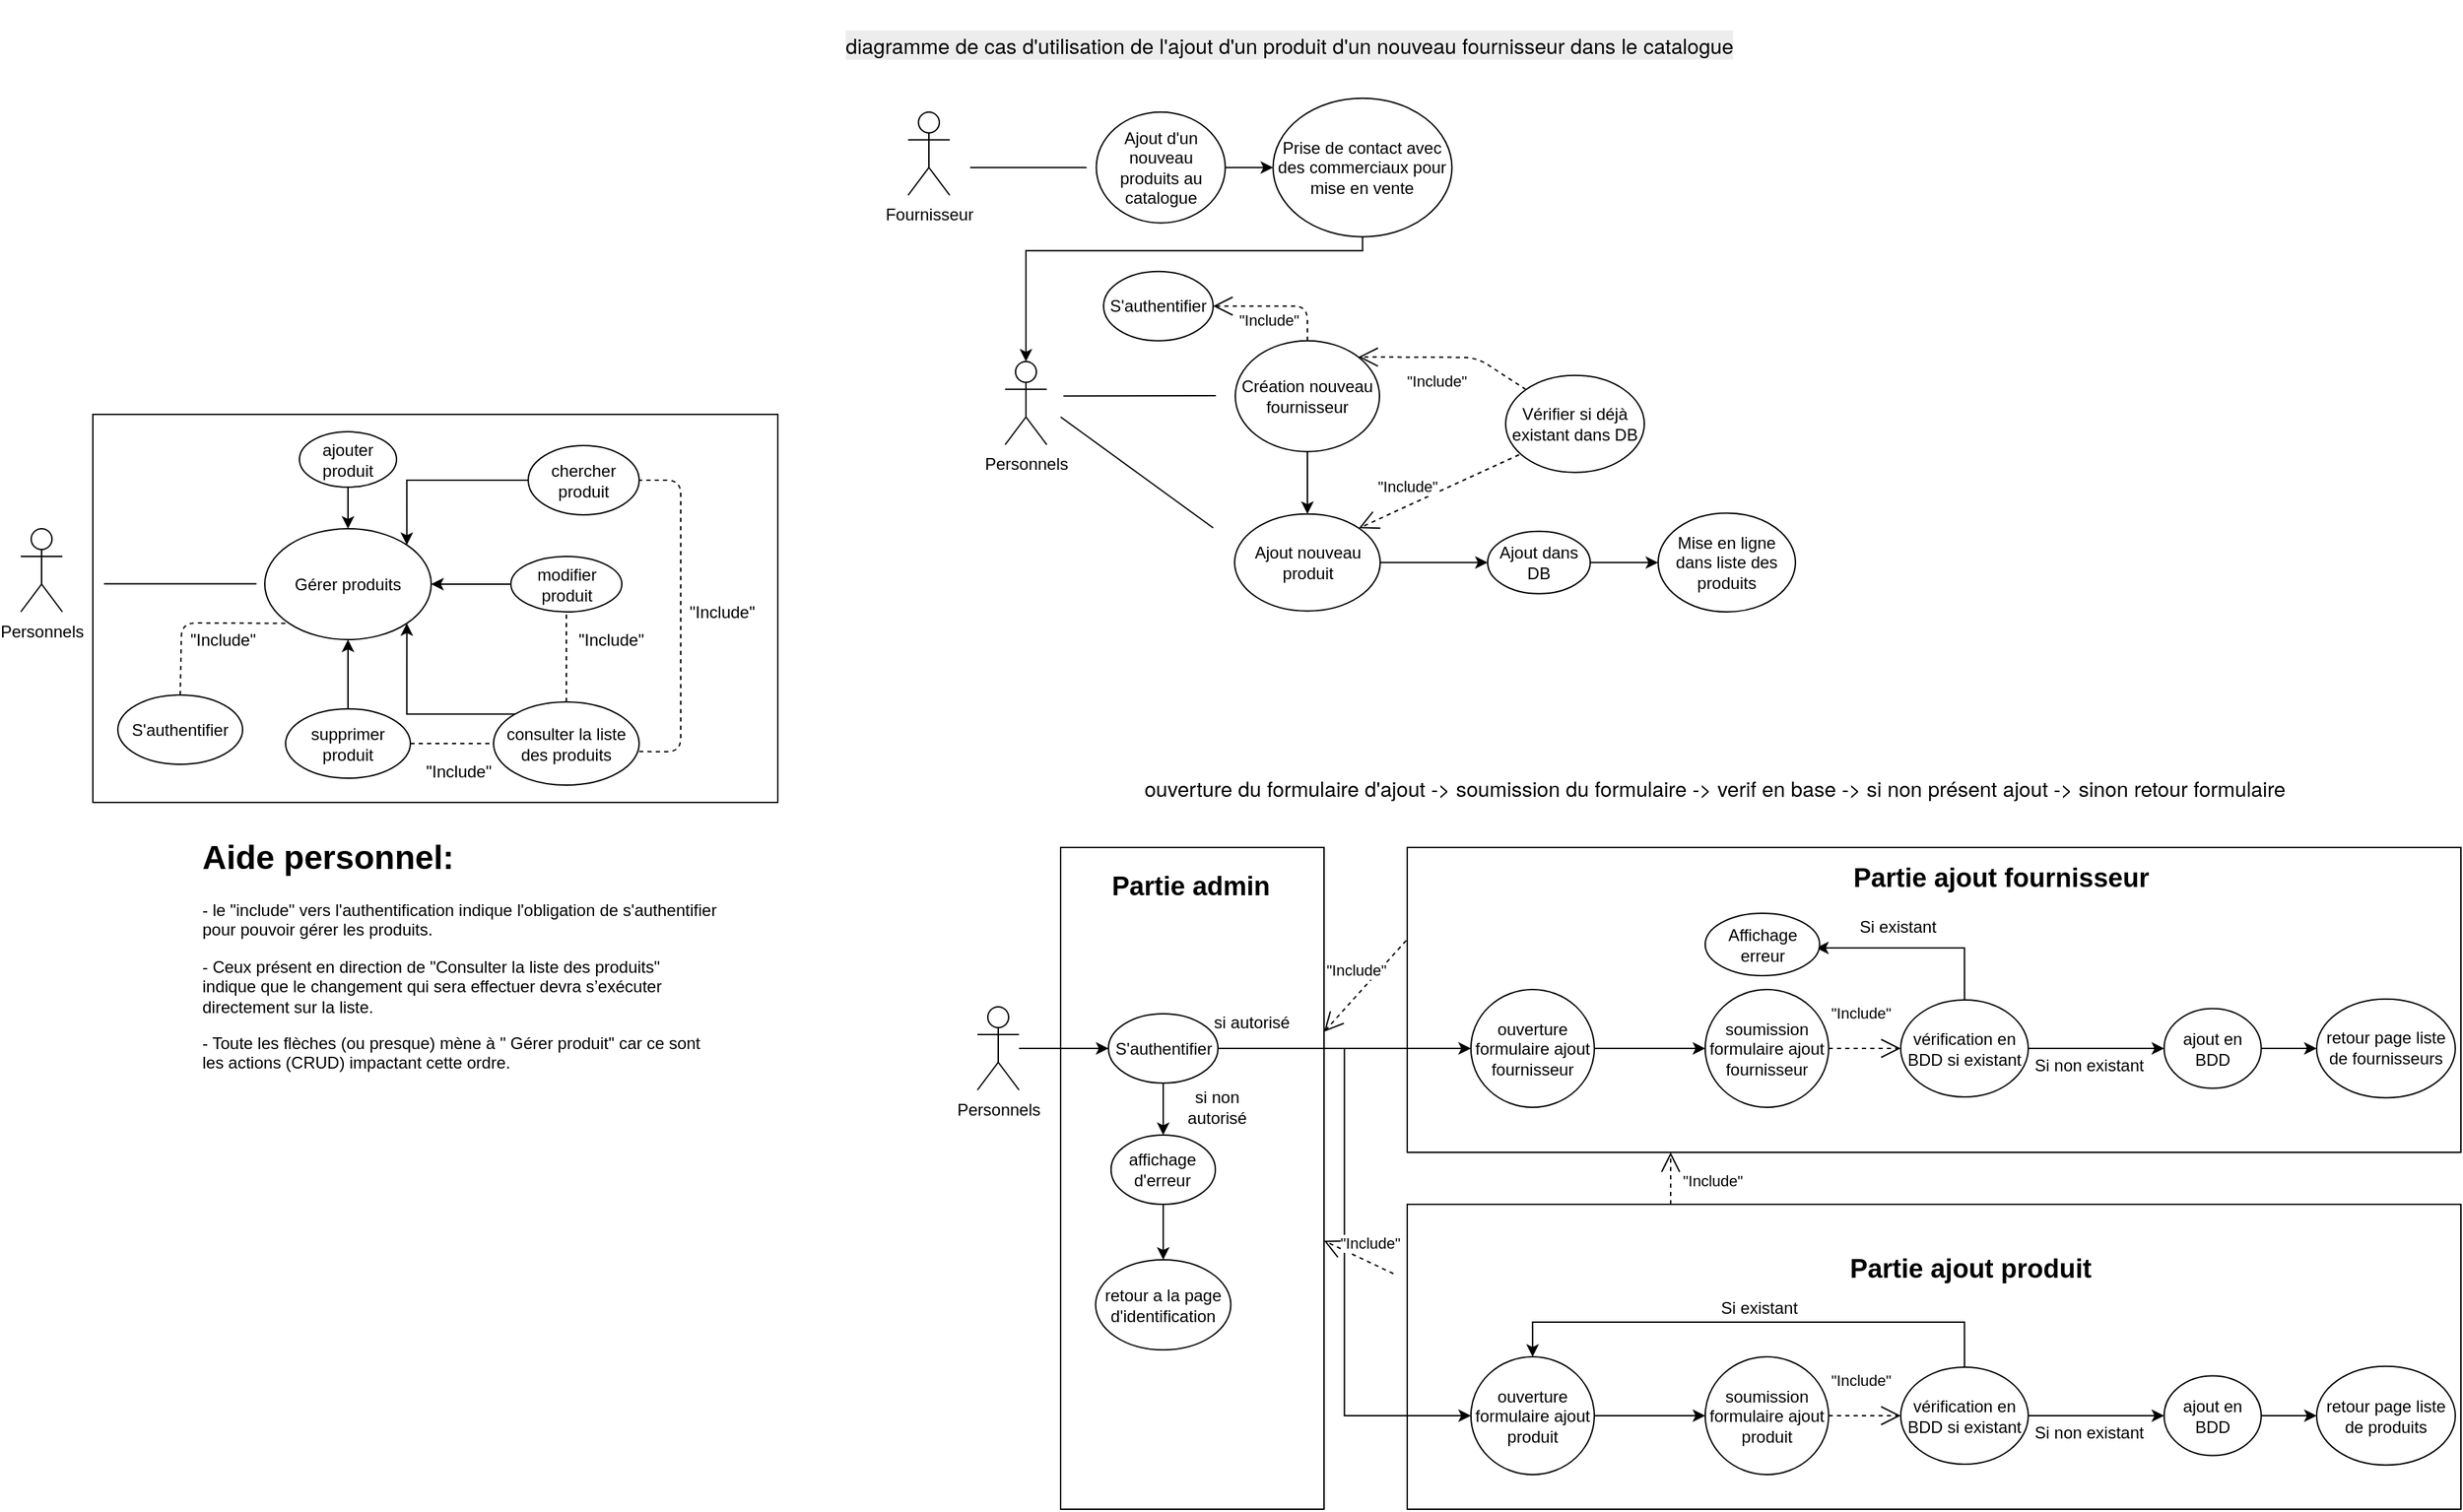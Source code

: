 <mxfile version="12.9.10" type="device"><diagram id="XnaldSU0xr0UdH29Sw-9" name="Page-1"><mxGraphModel dx="2839" dy="1763" grid="1" gridSize="10" guides="1" tooltips="1" connect="1" arrows="1" fold="1" page="1" pageScale="1" pageWidth="827" pageHeight="1169" math="0" shadow="0"><root><mxCell id="0"/><mxCell id="1" parent="0"/><mxCell id="Xc7X85sQvAay2hbEUfKo-37" value="Personnels" style="shape=umlActor;verticalLabelPosition=bottom;labelBackgroundColor=#ffffff;verticalAlign=top;html=1;outlineConnect=0;" parent="1" vertex="1"><mxGeometry x="-1310" y="-37.5" width="30" height="60" as="geometry"/></mxCell><mxCell id="bXSsqLZKXft0pAJE5yca-9" value="Gérer produits" style="ellipse;whiteSpace=wrap;html=1;" parent="1" vertex="1"><mxGeometry x="-1134" y="-37.5" width="120" height="80" as="geometry"/></mxCell><mxCell id="bXSsqLZKXft0pAJE5yca-13" style="edgeStyle=orthogonalEdgeStyle;rounded=0;orthogonalLoop=1;jettySize=auto;html=1;" parent="1" source="bXSsqLZKXft0pAJE5yca-10" target="bXSsqLZKXft0pAJE5yca-9" edge="1"><mxGeometry relative="1" as="geometry"/></mxCell><mxCell id="bXSsqLZKXft0pAJE5yca-10" value="ajouter produit" style="ellipse;whiteSpace=wrap;html=1;" parent="1" vertex="1"><mxGeometry x="-1109" y="-107.5" width="70" height="40" as="geometry"/></mxCell><mxCell id="bXSsqLZKXft0pAJE5yca-16" style="edgeStyle=orthogonalEdgeStyle;rounded=0;orthogonalLoop=1;jettySize=auto;html=1;exitX=0;exitY=0.5;exitDx=0;exitDy=0;entryX=1;entryY=0;entryDx=0;entryDy=0;" parent="1" source="bXSsqLZKXft0pAJE5yca-11" target="bXSsqLZKXft0pAJE5yca-9" edge="1"><mxGeometry relative="1" as="geometry"/></mxCell><mxCell id="bXSsqLZKXft0pAJE5yca-11" value="chercher produit" style="ellipse;whiteSpace=wrap;html=1;" parent="1" vertex="1"><mxGeometry x="-944" y="-97.5" width="80" height="50" as="geometry"/></mxCell><mxCell id="bXSsqLZKXft0pAJE5yca-30" style="edgeStyle=orthogonalEdgeStyle;rounded=0;orthogonalLoop=1;jettySize=auto;html=1;entryX=1;entryY=0.5;entryDx=0;entryDy=0;" parent="1" source="bXSsqLZKXft0pAJE5yca-12" target="bXSsqLZKXft0pAJE5yca-9" edge="1"><mxGeometry relative="1" as="geometry"/></mxCell><mxCell id="bXSsqLZKXft0pAJE5yca-12" value="modifier produit" style="ellipse;whiteSpace=wrap;html=1;" parent="1" vertex="1"><mxGeometry x="-956.5" y="-17.5" width="80" height="40" as="geometry"/></mxCell><mxCell id="bXSsqLZKXft0pAJE5yca-31" style="edgeStyle=orthogonalEdgeStyle;rounded=0;orthogonalLoop=1;jettySize=auto;html=1;exitX=0;exitY=0;exitDx=0;exitDy=0;entryX=1;entryY=1;entryDx=0;entryDy=0;" parent="1" source="bXSsqLZKXft0pAJE5yca-14" target="bXSsqLZKXft0pAJE5yca-9" edge="1"><mxGeometry relative="1" as="geometry"/></mxCell><mxCell id="bXSsqLZKXft0pAJE5yca-14" value="consulter la liste des produits" style="ellipse;whiteSpace=wrap;html=1;" parent="1" vertex="1"><mxGeometry x="-969" y="87.5" width="105" height="60" as="geometry"/></mxCell><mxCell id="bXSsqLZKXft0pAJE5yca-36" style="edgeStyle=orthogonalEdgeStyle;rounded=0;orthogonalLoop=1;jettySize=auto;html=1;" parent="1" source="bXSsqLZKXft0pAJE5yca-15" target="bXSsqLZKXft0pAJE5yca-9" edge="1"><mxGeometry relative="1" as="geometry"/></mxCell><mxCell id="bXSsqLZKXft0pAJE5yca-15" value="supprimer produit" style="ellipse;whiteSpace=wrap;html=1;" parent="1" vertex="1"><mxGeometry x="-1119" y="92.5" width="90" height="50" as="geometry"/></mxCell><mxCell id="bXSsqLZKXft0pAJE5yca-21" value="" style="endArrow=none;dashed=1;html=1;entryX=1;entryY=0.5;entryDx=0;entryDy=0;exitX=1;exitY=0.596;exitDx=0;exitDy=0;exitPerimeter=0;" parent="1" source="bXSsqLZKXft0pAJE5yca-14" target="bXSsqLZKXft0pAJE5yca-11" edge="1"><mxGeometry width="50" height="50" relative="1" as="geometry"><mxPoint x="-994" y="122.5" as="sourcePoint"/><mxPoint x="-944" y="72.5" as="targetPoint"/><Array as="points"><mxPoint x="-834" y="123.5"/><mxPoint x="-834" y="-72.5"/></Array></mxGeometry></mxCell><mxCell id="bXSsqLZKXft0pAJE5yca-22" value="&quot;Include&quot;" style="text;html=1;strokeColor=none;fillColor=none;align=center;verticalAlign=middle;whiteSpace=wrap;rounded=0;" parent="1" vertex="1"><mxGeometry x="-824" y="12.5" width="40" height="20" as="geometry"/></mxCell><mxCell id="bXSsqLZKXft0pAJE5yca-23" value="" style="endArrow=none;dashed=1;html=1;entryX=0;entryY=1;entryDx=0;entryDy=0;exitX=0.5;exitY=0;exitDx=0;exitDy=0;" parent="1" source="bXSsqLZKXft0pAJE5yca-24" target="bXSsqLZKXft0pAJE5yca-9" edge="1"><mxGeometry width="50" height="50" relative="1" as="geometry"><mxPoint x="-1104" y="232.5" as="sourcePoint"/><mxPoint x="-1054" y="182.5" as="targetPoint"/><Array as="points"><mxPoint x="-1194" y="30.5"/></Array></mxGeometry></mxCell><mxCell id="bXSsqLZKXft0pAJE5yca-24" value="S'authentifier" style="ellipse;whiteSpace=wrap;html=1;" parent="1" vertex="1"><mxGeometry x="-1240" y="82.5" width="90" height="50" as="geometry"/></mxCell><mxCell id="bXSsqLZKXft0pAJE5yca-25" value="" style="endArrow=none;dashed=1;html=1;entryX=0.5;entryY=1;entryDx=0;entryDy=0;" parent="1" source="bXSsqLZKXft0pAJE5yca-14" target="bXSsqLZKXft0pAJE5yca-12" edge="1"><mxGeometry width="50" height="50" relative="1" as="geometry"><mxPoint x="-994" y="122.5" as="sourcePoint"/><mxPoint x="-944" y="72.5" as="targetPoint"/></mxGeometry></mxCell><mxCell id="bXSsqLZKXft0pAJE5yca-26" value="&quot;Include&quot;" style="text;html=1;strokeColor=none;fillColor=none;align=center;verticalAlign=middle;whiteSpace=wrap;rounded=0;" parent="1" vertex="1"><mxGeometry x="-1014" y="127.5" width="40" height="20" as="geometry"/></mxCell><mxCell id="bXSsqLZKXft0pAJE5yca-27" value="&quot;Include&quot;" style="text;html=1;strokeColor=none;fillColor=none;align=center;verticalAlign=middle;whiteSpace=wrap;rounded=0;" parent="1" vertex="1"><mxGeometry x="-904" y="32.5" width="40" height="20" as="geometry"/></mxCell><mxCell id="bXSsqLZKXft0pAJE5yca-28" value="" style="endArrow=none;dashed=1;html=1;entryX=0;entryY=0.5;entryDx=0;entryDy=0;exitX=1;exitY=0.5;exitDx=0;exitDy=0;" parent="1" source="bXSsqLZKXft0pAJE5yca-15" target="bXSsqLZKXft0pAJE5yca-14" edge="1"><mxGeometry width="50" height="50" relative="1" as="geometry"><mxPoint x="-899" y="122.5" as="sourcePoint"/><mxPoint x="-899" y="72.5" as="targetPoint"/><Array as="points"/></mxGeometry></mxCell><mxCell id="bXSsqLZKXft0pAJE5yca-29" value="&quot;Include&quot;" style="text;html=1;strokeColor=none;fillColor=none;align=center;verticalAlign=middle;whiteSpace=wrap;rounded=0;" parent="1" vertex="1"><mxGeometry x="-1184" y="32.5" width="40" height="20" as="geometry"/></mxCell><mxCell id="bXSsqLZKXft0pAJE5yca-34" value="&lt;h1&gt;Aide personnel:&lt;/h1&gt;&lt;p&gt;- le &quot;include&quot; vers l'authentification indique l'obligation de s'authentifier pour pouvoir gérer les produits.&lt;/p&gt;&lt;p&gt;- Ceux présent en direction de &quot;Consulter la liste des produits&quot; indique que le changement qui sera effectuer devra s’exécuter directement sur la liste.&lt;/p&gt;&lt;p&gt;- Toute les flèches (ou presque) mène à &quot; Gérer produit&quot; car ce sont les actions (CRUD) impactant cette ordre.&lt;/p&gt;" style="text;html=1;strokeColor=none;fillColor=none;spacing=5;spacingTop=-20;whiteSpace=wrap;overflow=hidden;rounded=0;" parent="1" vertex="1"><mxGeometry x="-1184" y="180" width="380" height="190" as="geometry"/></mxCell><mxCell id="bXSsqLZKXft0pAJE5yca-35" value="" style="endArrow=none;html=1;" parent="1" edge="1"><mxGeometry width="50" height="50" relative="1" as="geometry"><mxPoint x="-1250" y="2.3" as="sourcePoint"/><mxPoint x="-1140" y="2.3" as="targetPoint"/></mxGeometry></mxCell><mxCell id="bXSsqLZKXft0pAJE5yca-53" value="" style="rounded=0;whiteSpace=wrap;html=1;fillColor=none;" parent="1" vertex="1"><mxGeometry x="-1258" y="-120" width="494" height="280" as="geometry"/></mxCell><mxCell id="hPzCIm_qVKe8qw9K_JzS-79" style="edgeStyle=orthogonalEdgeStyle;rounded=0;orthogonalLoop=1;jettySize=auto;html=1;entryX=0;entryY=0.5;entryDx=0;entryDy=0;" edge="1" parent="1" source="bXSsqLZKXft0pAJE5yca-55" target="bXSsqLZKXft0pAJE5yca-70"><mxGeometry relative="1" as="geometry"/></mxCell><mxCell id="bXSsqLZKXft0pAJE5yca-55" value="Personnels" style="shape=umlActor;verticalLabelPosition=bottom;labelBackgroundColor=#ffffff;verticalAlign=top;html=1;outlineConnect=0;" parent="1" vertex="1"><mxGeometry x="-620" y="307.5" width="30" height="60" as="geometry"/></mxCell><mxCell id="hPzCIm_qVKe8qw9K_JzS-60" style="edgeStyle=orthogonalEdgeStyle;rounded=0;orthogonalLoop=1;jettySize=auto;html=1;entryX=0.5;entryY=0;entryDx=0;entryDy=0;" edge="1" parent="1" source="bXSsqLZKXft0pAJE5yca-70" target="hPzCIm_qVKe8qw9K_JzS-59"><mxGeometry relative="1" as="geometry"/></mxCell><mxCell id="hPzCIm_qVKe8qw9K_JzS-63" style="edgeStyle=orthogonalEdgeStyle;rounded=0;orthogonalLoop=1;jettySize=auto;html=1;entryX=0;entryY=0.5;entryDx=0;entryDy=0;" edge="1" parent="1" source="bXSsqLZKXft0pAJE5yca-70" target="pi2UyzKv4McV93foNsn3-2"><mxGeometry relative="1" as="geometry"><mxPoint x="-310" y="341" as="targetPoint"/></mxGeometry></mxCell><mxCell id="hPzCIm_qVKe8qw9K_JzS-78" style="edgeStyle=orthogonalEdgeStyle;rounded=0;orthogonalLoop=1;jettySize=auto;html=1;entryX=0;entryY=0.5;entryDx=0;entryDy=0;" edge="1" parent="1" source="bXSsqLZKXft0pAJE5yca-70" target="pi2UyzKv4McV93foNsn3-33"><mxGeometry relative="1" as="geometry"><mxPoint x="-370" y="560" as="targetPoint"/></mxGeometry></mxCell><mxCell id="bXSsqLZKXft0pAJE5yca-70" value="S'authentifier" style="ellipse;whiteSpace=wrap;html=1;" parent="1" vertex="1"><mxGeometry x="-525.5" y="312.5" width="79" height="50" as="geometry"/></mxCell><mxCell id="bXSsqLZKXft0pAJE5yca-80" value="&lt;h1&gt;&lt;span style=&quot;font-family: &amp;#34;whitney&amp;#34; , &amp;#34;helvetica neue&amp;#34; , &amp;#34;helvetica&amp;#34; , &amp;#34;arial&amp;#34; , sans-serif ; font-size: 15px ; font-weight: 400 ; background-color: rgba(4 , 4 , 5 , 0.07)&quot;&gt;diagramme de cas d'utilisation de l'ajout d'un produit d'un nouveau fournisseur dans le catalogue&lt;/span&gt;&lt;br&gt;&lt;/h1&gt;" style="text;html=1;strokeColor=none;fillColor=none;spacing=5;spacingTop=-20;whiteSpace=wrap;overflow=hidden;rounded=0;" parent="1" vertex="1"><mxGeometry x="-720" y="-408.13" width="660" height="40" as="geometry"/></mxCell><mxCell id="pi2UyzKv4McV93foNsn3-8" value="" style="edgeStyle=orthogonalEdgeStyle;rounded=0;orthogonalLoop=1;jettySize=auto;html=1;" parent="1" source="pi2UyzKv4McV93foNsn3-2" target="pi2UyzKv4McV93foNsn3-7" edge="1"><mxGeometry relative="1" as="geometry"/></mxCell><mxCell id="pi2UyzKv4McV93foNsn3-2" value="ouverture formulaire ajout fournisseur" style="ellipse;whiteSpace=wrap;html=1;" parent="1" vertex="1"><mxGeometry x="-264.06" y="295" width="89" height="85" as="geometry"/></mxCell><mxCell id="pi2UyzKv4McV93foNsn3-7" value="soumission formulaire ajout fournisseur" style="ellipse;whiteSpace=wrap;html=1;" parent="1" vertex="1"><mxGeometry x="-95.06" y="295" width="89" height="85" as="geometry"/></mxCell><mxCell id="pi2UyzKv4McV93foNsn3-3" value="&lt;span style=&quot;font-family: &amp;#34;whitney&amp;#34; , &amp;#34;helvetica neue&amp;#34; , &amp;#34;helvetica&amp;#34; , &amp;#34;arial&amp;#34; , sans-serif ; font-size: 15px&quot;&gt;ouverture du formulaire d'ajout -&amp;gt; soumission du formulaire&amp;nbsp;-&amp;gt; verif en base -&amp;gt; si non présent ajout -&amp;gt; sinon retour formulaire&lt;/span&gt;" style="text;html=1;strokeColor=none;fillColor=none;align=center;verticalAlign=middle;whiteSpace=wrap;rounded=0;" parent="1" vertex="1"><mxGeometry x="-513.5" y="140" width="850" height="20" as="geometry"/></mxCell><mxCell id="pi2UyzKv4McV93foNsn3-9" value="&quot;Include&quot;" style="endArrow=open;endSize=12;dashed=1;html=1;entryX=0;entryY=0.5;entryDx=0;entryDy=0;exitX=1;exitY=0.5;exitDx=0;exitDy=0;" parent="1" source="pi2UyzKv4McV93foNsn3-7" target="pi2UyzKv4McV93foNsn3-10" edge="1"><mxGeometry x="-0.111" y="26" width="160" relative="1" as="geometry"><mxPoint x="-50.06" y="290" as="sourcePoint"/><mxPoint x="-54.06" y="220" as="targetPoint"/><Array as="points"/><mxPoint as="offset"/></mxGeometry></mxCell><mxCell id="pi2UyzKv4McV93foNsn3-30" value="" style="edgeStyle=orthogonalEdgeStyle;rounded=0;orthogonalLoop=1;jettySize=auto;html=1;" parent="1" source="pi2UyzKv4McV93foNsn3-10" target="pi2UyzKv4McV93foNsn3-29" edge="1"><mxGeometry relative="1" as="geometry"/></mxCell><mxCell id="hPzCIm_qVKe8qw9K_JzS-7" value="" style="edgeStyle=orthogonalEdgeStyle;rounded=0;orthogonalLoop=1;jettySize=auto;html=1;" edge="1" parent="1" source="pi2UyzKv4McV93foNsn3-10"><mxGeometry relative="1" as="geometry"><mxPoint x="-15.065" y="265" as="targetPoint"/><Array as="points"><mxPoint x="91.94" y="265"/></Array></mxGeometry></mxCell><mxCell id="pi2UyzKv4McV93foNsn3-10" value="vérification en BDD si existant" style="ellipse;whiteSpace=wrap;html=1;" parent="1" vertex="1"><mxGeometry x="45.94" y="302.5" width="92" height="70" as="geometry"/></mxCell><mxCell id="pi2UyzKv4McV93foNsn3-43" value="" style="edgeStyle=orthogonalEdgeStyle;rounded=0;orthogonalLoop=1;jettySize=auto;html=1;" parent="1" source="pi2UyzKv4McV93foNsn3-29" target="pi2UyzKv4McV93foNsn3-42" edge="1"><mxGeometry relative="1" as="geometry"/></mxCell><mxCell id="pi2UyzKv4McV93foNsn3-29" value="ajout en BDD" style="ellipse;whiteSpace=wrap;html=1;" parent="1" vertex="1"><mxGeometry x="235.94" y="308.75" width="70" height="57.5" as="geometry"/></mxCell><mxCell id="pi2UyzKv4McV93foNsn3-42" value="retour page liste de fournisseurs" style="ellipse;whiteSpace=wrap;html=1;" parent="1" vertex="1"><mxGeometry x="345.94" y="301.87" width="100" height="71.25" as="geometry"/></mxCell><mxCell id="pi2UyzKv4McV93foNsn3-17" value="Si existant" style="text;html=1;strokeColor=none;fillColor=none;align=center;verticalAlign=middle;whiteSpace=wrap;rounded=0;" parent="1" vertex="1"><mxGeometry x="-6.06" y="240" width="100" height="20" as="geometry"/></mxCell><mxCell id="pi2UyzKv4McV93foNsn3-31" value="Si non existant" style="text;html=1;strokeColor=none;fillColor=none;align=center;verticalAlign=middle;whiteSpace=wrap;rounded=0;" parent="1" vertex="1"><mxGeometry x="137.94" y="340" width="88" height="20" as="geometry"/></mxCell><mxCell id="pi2UyzKv4McV93foNsn3-32" value="" style="edgeStyle=orthogonalEdgeStyle;rounded=0;orthogonalLoop=1;jettySize=auto;html=1;" parent="1" source="pi2UyzKv4McV93foNsn3-33" target="pi2UyzKv4McV93foNsn3-34" edge="1"><mxGeometry relative="1" as="geometry"/></mxCell><mxCell id="pi2UyzKv4McV93foNsn3-33" value="ouverture formulaire ajout produit" style="ellipse;whiteSpace=wrap;html=1;" parent="1" vertex="1"><mxGeometry x="-264.06" y="560" width="89" height="85" as="geometry"/></mxCell><mxCell id="pi2UyzKv4McV93foNsn3-34" value="soumission formulaire ajout produit" style="ellipse;whiteSpace=wrap;html=1;" parent="1" vertex="1"><mxGeometry x="-95.06" y="560" width="89" height="85" as="geometry"/></mxCell><mxCell id="pi2UyzKv4McV93foNsn3-35" value="&quot;Include&quot;" style="endArrow=open;endSize=12;dashed=1;html=1;entryX=0;entryY=0.5;entryDx=0;entryDy=0;exitX=1;exitY=0.5;exitDx=0;exitDy=0;" parent="1" source="pi2UyzKv4McV93foNsn3-34" target="pi2UyzKv4McV93foNsn3-38" edge="1"><mxGeometry x="-0.111" y="26" width="160" relative="1" as="geometry"><mxPoint x="-50.06" y="555" as="sourcePoint"/><mxPoint x="-54.06" y="485" as="targetPoint"/><Array as="points"/><mxPoint as="offset"/></mxGeometry></mxCell><mxCell id="pi2UyzKv4McV93foNsn3-36" style="edgeStyle=orthogonalEdgeStyle;rounded=0;orthogonalLoop=1;jettySize=auto;html=1;entryX=0.5;entryY=0;entryDx=0;entryDy=0;exitX=0.5;exitY=0;exitDx=0;exitDy=0;" parent="1" source="pi2UyzKv4McV93foNsn3-38" target="pi2UyzKv4McV93foNsn3-33" edge="1"><mxGeometry relative="1" as="geometry"><mxPoint x="175.94" y="457.5" as="targetPoint"/><Array as="points"><mxPoint x="91.94" y="535"/><mxPoint x="-219.06" y="535"/></Array></mxGeometry></mxCell><mxCell id="pi2UyzKv4McV93foNsn3-37" value="" style="edgeStyle=orthogonalEdgeStyle;rounded=0;orthogonalLoop=1;jettySize=auto;html=1;" parent="1" source="pi2UyzKv4McV93foNsn3-38" target="pi2UyzKv4McV93foNsn3-39" edge="1"><mxGeometry relative="1" as="geometry"/></mxCell><mxCell id="pi2UyzKv4McV93foNsn3-38" value="vérification en BDD si existant" style="ellipse;whiteSpace=wrap;html=1;" parent="1" vertex="1"><mxGeometry x="45.94" y="567.5" width="92" height="70" as="geometry"/></mxCell><mxCell id="pi2UyzKv4McV93foNsn3-45" value="" style="edgeStyle=orthogonalEdgeStyle;rounded=0;orthogonalLoop=1;jettySize=auto;html=1;entryX=0;entryY=0.5;entryDx=0;entryDy=0;" parent="1" source="pi2UyzKv4McV93foNsn3-39" target="pi2UyzKv4McV93foNsn3-46" edge="1"><mxGeometry relative="1" as="geometry"><mxPoint x="385.94" y="602.5" as="targetPoint"/></mxGeometry></mxCell><mxCell id="pi2UyzKv4McV93foNsn3-39" value="ajout en BDD" style="ellipse;whiteSpace=wrap;html=1;" parent="1" vertex="1"><mxGeometry x="235.94" y="573.75" width="70" height="57.5" as="geometry"/></mxCell><mxCell id="pi2UyzKv4McV93foNsn3-40" value="Si existant" style="text;html=1;strokeColor=none;fillColor=none;align=center;verticalAlign=middle;whiteSpace=wrap;rounded=0;" parent="1" vertex="1"><mxGeometry x="-106.06" y="515" width="100" height="20" as="geometry"/></mxCell><mxCell id="pi2UyzKv4McV93foNsn3-41" value="Si non existant" style="text;html=1;strokeColor=none;fillColor=none;align=center;verticalAlign=middle;whiteSpace=wrap;rounded=0;" parent="1" vertex="1"><mxGeometry x="137.94" y="605" width="88" height="20" as="geometry"/></mxCell><mxCell id="pi2UyzKv4McV93foNsn3-46" value="retour page liste de produits" style="ellipse;whiteSpace=wrap;html=1;" parent="1" vertex="1"><mxGeometry x="345.94" y="566.88" width="100" height="71.25" as="geometry"/></mxCell><mxCell id="pi2UyzKv4McV93foNsn3-50" value="Personnels" style="shape=umlActor;verticalLabelPosition=bottom;labelBackgroundColor=#ffffff;verticalAlign=top;html=1;outlineConnect=0;" parent="1" vertex="1"><mxGeometry x="-600" y="-158.13" width="30" height="60" as="geometry"/></mxCell><mxCell id="pi2UyzKv4McV93foNsn3-51" style="edgeStyle=orthogonalEdgeStyle;rounded=0;orthogonalLoop=1;jettySize=auto;html=1;entryX=0.5;entryY=0;entryDx=0;entryDy=0;" parent="1" source="pi2UyzKv4McV93foNsn3-52" target="pi2UyzKv4McV93foNsn3-62" edge="1"><mxGeometry relative="1" as="geometry"/></mxCell><mxCell id="pi2UyzKv4McV93foNsn3-52" value="Création nouveau fournisseur" style="ellipse;whiteSpace=wrap;html=1;" parent="1" vertex="1"><mxGeometry x="-434" y="-173.13" width="104" height="80" as="geometry"/></mxCell><mxCell id="pi2UyzKv4McV93foNsn3-53" value="S'authentifier" style="ellipse;whiteSpace=wrap;html=1;" parent="1" vertex="1"><mxGeometry x="-529" y="-223.13" width="79" height="50" as="geometry"/></mxCell><mxCell id="pi2UyzKv4McV93foNsn3-54" value="" style="endArrow=none;html=1;" parent="1" edge="1"><mxGeometry width="50" height="50" relative="1" as="geometry"><mxPoint x="-558" y="-133.27" as="sourcePoint"/><mxPoint x="-448" y="-133.47" as="targetPoint"/></mxGeometry></mxCell><mxCell id="pi2UyzKv4McV93foNsn3-55" value="" style="edgeStyle=orthogonalEdgeStyle;rounded=0;orthogonalLoop=1;jettySize=auto;html=1;" parent="1" source="pi2UyzKv4McV93foNsn3-56" target="pi2UyzKv4McV93foNsn3-57" edge="1"><mxGeometry relative="1" as="geometry"/></mxCell><mxCell id="pi2UyzKv4McV93foNsn3-56" value="Ajout dans DB" style="ellipse;whiteSpace=wrap;html=1;fillColor=none;" parent="1" vertex="1"><mxGeometry x="-252" y="-35.63" width="74" height="45" as="geometry"/></mxCell><mxCell id="pi2UyzKv4McV93foNsn3-57" value="Mise en ligne dans liste des produits" style="ellipse;whiteSpace=wrap;html=1;fillColor=none;" parent="1" vertex="1"><mxGeometry x="-129" y="-48.75" width="99" height="71.25" as="geometry"/></mxCell><mxCell id="pi2UyzKv4McV93foNsn3-58" value="Vérifier si déjà existant dans DB" style="ellipse;whiteSpace=wrap;html=1;fillColor=none;" parent="1" vertex="1"><mxGeometry x="-239" y="-148.13" width="100" height="70" as="geometry"/></mxCell><mxCell id="pi2UyzKv4McV93foNsn3-59" style="edgeStyle=orthogonalEdgeStyle;rounded=0;orthogonalLoop=1;jettySize=auto;html=1;entryX=0;entryY=0.5;entryDx=0;entryDy=0;" parent="1" source="pi2UyzKv4McV93foNsn3-60" target="pi2UyzKv4McV93foNsn3-66" edge="1"><mxGeometry relative="1" as="geometry"/></mxCell><mxCell id="pi2UyzKv4McV93foNsn3-60" value="Ajout d'un nouveau produits au catalogue" style="ellipse;whiteSpace=wrap;html=1;fillColor=none;" parent="1" vertex="1"><mxGeometry x="-534.25" y="-338.13" width="93" height="80" as="geometry"/></mxCell><mxCell id="pi2UyzKv4McV93foNsn3-61" style="edgeStyle=orthogonalEdgeStyle;rounded=0;orthogonalLoop=1;jettySize=auto;html=1;entryX=0;entryY=0.5;entryDx=0;entryDy=0;" parent="1" source="pi2UyzKv4McV93foNsn3-62" target="pi2UyzKv4McV93foNsn3-56" edge="1"><mxGeometry relative="1" as="geometry"/></mxCell><mxCell id="pi2UyzKv4McV93foNsn3-62" value="Ajout nouveau produit" style="ellipse;whiteSpace=wrap;html=1;fillColor=none;" parent="1" vertex="1"><mxGeometry x="-434.5" y="-48.13" width="105" height="70" as="geometry"/></mxCell><mxCell id="pi2UyzKv4McV93foNsn3-63" value="Fournisseur" style="shape=umlActor;verticalLabelPosition=bottom;labelBackgroundColor=#ffffff;verticalAlign=top;html=1;outlineConnect=0;" parent="1" vertex="1"><mxGeometry x="-670" y="-338.13" width="30" height="60" as="geometry"/></mxCell><mxCell id="pi2UyzKv4McV93foNsn3-64" value="" style="endArrow=none;html=1;" parent="1" edge="1"><mxGeometry width="50" height="50" relative="1" as="geometry"><mxPoint x="-541.25" y="-298.13" as="sourcePoint"/><mxPoint x="-625.25" y="-298.13" as="targetPoint"/></mxGeometry></mxCell><mxCell id="pi2UyzKv4McV93foNsn3-65" style="edgeStyle=orthogonalEdgeStyle;rounded=0;orthogonalLoop=1;jettySize=auto;html=1;" parent="1" source="pi2UyzKv4McV93foNsn3-66" target="pi2UyzKv4McV93foNsn3-50" edge="1"><mxGeometry relative="1" as="geometry"><Array as="points"><mxPoint x="-342" y="-238.13"/><mxPoint x="-585" y="-238.13"/></Array></mxGeometry></mxCell><mxCell id="pi2UyzKv4McV93foNsn3-66" value="Prise de contact avec des commerciaux pour mise en vente" style="ellipse;whiteSpace=wrap;html=1;fillColor=none;" parent="1" vertex="1"><mxGeometry x="-406.75" y="-348.13" width="129" height="100" as="geometry"/></mxCell><mxCell id="pi2UyzKv4McV93foNsn3-67" value="&quot;Include&quot;" style="endArrow=open;endSize=12;dashed=1;html=1;exitX=0.5;exitY=0;exitDx=0;exitDy=0;entryX=1;entryY=0.5;entryDx=0;entryDy=0;" parent="1" source="pi2UyzKv4McV93foNsn3-52" target="pi2UyzKv4McV93foNsn3-53" edge="1"><mxGeometry x="0.14" y="10" width="160" relative="1" as="geometry"><mxPoint x="-432.5" y="-68.13" as="sourcePoint"/><mxPoint x="-450" y="-183.13" as="targetPoint"/><Array as="points"><mxPoint x="-382" y="-198.13"/></Array><mxPoint as="offset"/></mxGeometry></mxCell><mxCell id="pi2UyzKv4McV93foNsn3-68" value="" style="endArrow=none;html=1;" parent="1" edge="1"><mxGeometry width="50" height="50" relative="1" as="geometry"><mxPoint x="-560" y="-118.13" as="sourcePoint"/><mxPoint x="-450" y="-38.13" as="targetPoint"/></mxGeometry></mxCell><mxCell id="pi2UyzKv4McV93foNsn3-69" value="&quot;Include&quot;" style="endArrow=open;endSize=12;dashed=1;html=1;exitX=0;exitY=0;exitDx=0;exitDy=0;entryX=1;entryY=0;entryDx=0;entryDy=0;" parent="1" source="pi2UyzKv4McV93foNsn3-58" target="pi2UyzKv4McV93foNsn3-52" edge="1"><mxGeometry x="0.127" y="17" width="160" relative="1" as="geometry"><mxPoint x="-237.5" y="-143.13" as="sourcePoint"/><mxPoint x="-305.5" y="-168.13" as="targetPoint"/><Array as="points"><mxPoint x="-260" y="-161.13"/></Array><mxPoint as="offset"/></mxGeometry></mxCell><mxCell id="pi2UyzKv4McV93foNsn3-70" value="&quot;Include&quot;" style="endArrow=open;endSize=12;dashed=1;html=1;exitX=0.097;exitY=0.818;exitDx=0;exitDy=0;entryX=1;entryY=0;entryDx=0;entryDy=0;exitPerimeter=0;" parent="1" source="pi2UyzKv4McV93foNsn3-58" target="pi2UyzKv4McV93foNsn3-62" edge="1"><mxGeometry x="0.302" y="-13" width="160" relative="1" as="geometry"><mxPoint x="-261" y="36.87" as="sourcePoint"/><mxPoint x="-329.0" y="11.87" as="targetPoint"/><Array as="points"/><mxPoint as="offset"/></mxGeometry></mxCell><mxCell id="hPzCIm_qVKe8qw9K_JzS-4" value="&lt;font style=&quot;font-size: 19px&quot;&gt;Partie ajout fournisseur&lt;/font&gt;" style="text;strokeColor=none;fillColor=none;html=1;fontSize=24;fontStyle=1;verticalAlign=middle;align=center;" vertex="1" parent="1"><mxGeometry x="68" y="192.5" width="100" height="40" as="geometry"/></mxCell><mxCell id="hPzCIm_qVKe8qw9K_JzS-53" value="" style="rounded=0;whiteSpace=wrap;html=1;fillColor=none;" vertex="1" parent="1"><mxGeometry x="-560" y="192.5" width="190" height="477.5" as="geometry"/></mxCell><mxCell id="hPzCIm_qVKe8qw9K_JzS-54" value="&lt;span style=&quot;font-family: &amp;#34;helvetica&amp;#34; ; font-size: 19px ; font-style: normal ; font-weight: 700 ; letter-spacing: normal ; text-align: center ; text-indent: 0px ; text-transform: none ; word-spacing: 0px ; float: none ; display: inline&quot;&gt;Partie admin&lt;/span&gt;" style="text;whiteSpace=wrap;html=1;" vertex="1" parent="1"><mxGeometry x="-525" y="202.5" width="120" height="30" as="geometry"/></mxCell><mxCell id="hPzCIm_qVKe8qw9K_JzS-6" value="Affichage erreur" style="ellipse;whiteSpace=wrap;html=1;" vertex="1" parent="1"><mxGeometry x="-95.06" y="240" width="82.5" height="45" as="geometry"/></mxCell><mxCell id="hPzCIm_qVKe8qw9K_JzS-58" value="&quot;Include&quot;" style="endArrow=open;endSize=12;dashed=1;html=1;exitX=-0.001;exitY=0.157;exitDx=0;exitDy=0;exitPerimeter=0;" edge="1" parent="1" target="hPzCIm_qVKe8qw9K_JzS-53"><mxGeometry x="-0.099" y="-13" width="160" relative="1" as="geometry"><mxPoint x="-310.77" y="259.66" as="sourcePoint"/><mxPoint x="-380" y="260" as="targetPoint"/><Array as="points"/><mxPoint as="offset"/></mxGeometry></mxCell><mxCell id="hPzCIm_qVKe8qw9K_JzS-66" value="" style="edgeStyle=orthogonalEdgeStyle;rounded=0;orthogonalLoop=1;jettySize=auto;html=1;" edge="1" parent="1" source="hPzCIm_qVKe8qw9K_JzS-59" target="hPzCIm_qVKe8qw9K_JzS-65"><mxGeometry relative="1" as="geometry"/></mxCell><mxCell id="hPzCIm_qVKe8qw9K_JzS-59" value="affichage d'erreur" style="ellipse;whiteSpace=wrap;html=1;" vertex="1" parent="1"><mxGeometry x="-523.63" y="400" width="75.25" height="50" as="geometry"/></mxCell><mxCell id="hPzCIm_qVKe8qw9K_JzS-65" value="retour a la page d'identification" style="ellipse;whiteSpace=wrap;html=1;" vertex="1" parent="1"><mxGeometry x="-534.75" y="490" width="97.5" height="65" as="geometry"/></mxCell><mxCell id="hPzCIm_qVKe8qw9K_JzS-61" value="si non autorisé" style="text;html=1;strokeColor=none;fillColor=none;align=center;verticalAlign=middle;whiteSpace=wrap;rounded=0;" vertex="1" parent="1"><mxGeometry x="-477.5" y="370" width="60" height="20" as="geometry"/></mxCell><mxCell id="hPzCIm_qVKe8qw9K_JzS-64" value="si autorisé" style="text;html=1;strokeColor=none;fillColor=none;align=center;verticalAlign=middle;whiteSpace=wrap;rounded=0;" vertex="1" parent="1"><mxGeometry x="-452.5" y="308.75" width="60" height="20" as="geometry"/></mxCell><mxCell id="hPzCIm_qVKe8qw9K_JzS-72" value="" style="rounded=0;whiteSpace=wrap;html=1;fillColor=none;" vertex="1" parent="1"><mxGeometry x="-310" y="192.5" width="760" height="220" as="geometry"/></mxCell><mxCell id="hPzCIm_qVKe8qw9K_JzS-74" value="" style="rounded=0;whiteSpace=wrap;html=1;fillColor=none;" vertex="1" parent="1"><mxGeometry x="-310" y="450" width="760" height="220" as="geometry"/></mxCell><mxCell id="hPzCIm_qVKe8qw9K_JzS-75" value="&lt;font style=&quot;font-size: 19px&quot;&gt;Partie ajout produit&lt;/font&gt;" style="text;strokeColor=none;fillColor=none;html=1;fontSize=24;fontStyle=1;verticalAlign=middle;align=center;" vertex="1" parent="1"><mxGeometry x="45.94" y="475" width="100" height="40" as="geometry"/></mxCell><mxCell id="hPzCIm_qVKe8qw9K_JzS-76" value="&quot;Include&quot;" style="endArrow=open;endSize=12;dashed=1;html=1;" edge="1" parent="1" target="hPzCIm_qVKe8qw9K_JzS-53"><mxGeometry x="-0.099" y="-13" width="160" relative="1" as="geometry"><mxPoint x="-320" y="500" as="sourcePoint"/><mxPoint x="-370" y="270" as="targetPoint"/><Array as="points"/><mxPoint as="offset"/></mxGeometry></mxCell><mxCell id="hPzCIm_qVKe8qw9K_JzS-77" value="&quot;Include&quot;" style="endArrow=open;endSize=12;dashed=1;html=1;exitX=0.25;exitY=0;exitDx=0;exitDy=0;entryX=0.25;entryY=1;entryDx=0;entryDy=0;" edge="1" parent="1" source="hPzCIm_qVKe8qw9K_JzS-74" target="hPzCIm_qVKe8qw9K_JzS-72"><mxGeometry x="-0.111" y="-30" width="160" relative="1" as="geometry"><mxPoint x="137.23" y="450.0" as="sourcePoint"/><mxPoint x="68" y="450.34" as="targetPoint"/><Array as="points"/><mxPoint as="offset"/></mxGeometry></mxCell></root></mxGraphModel></diagram></mxfile>